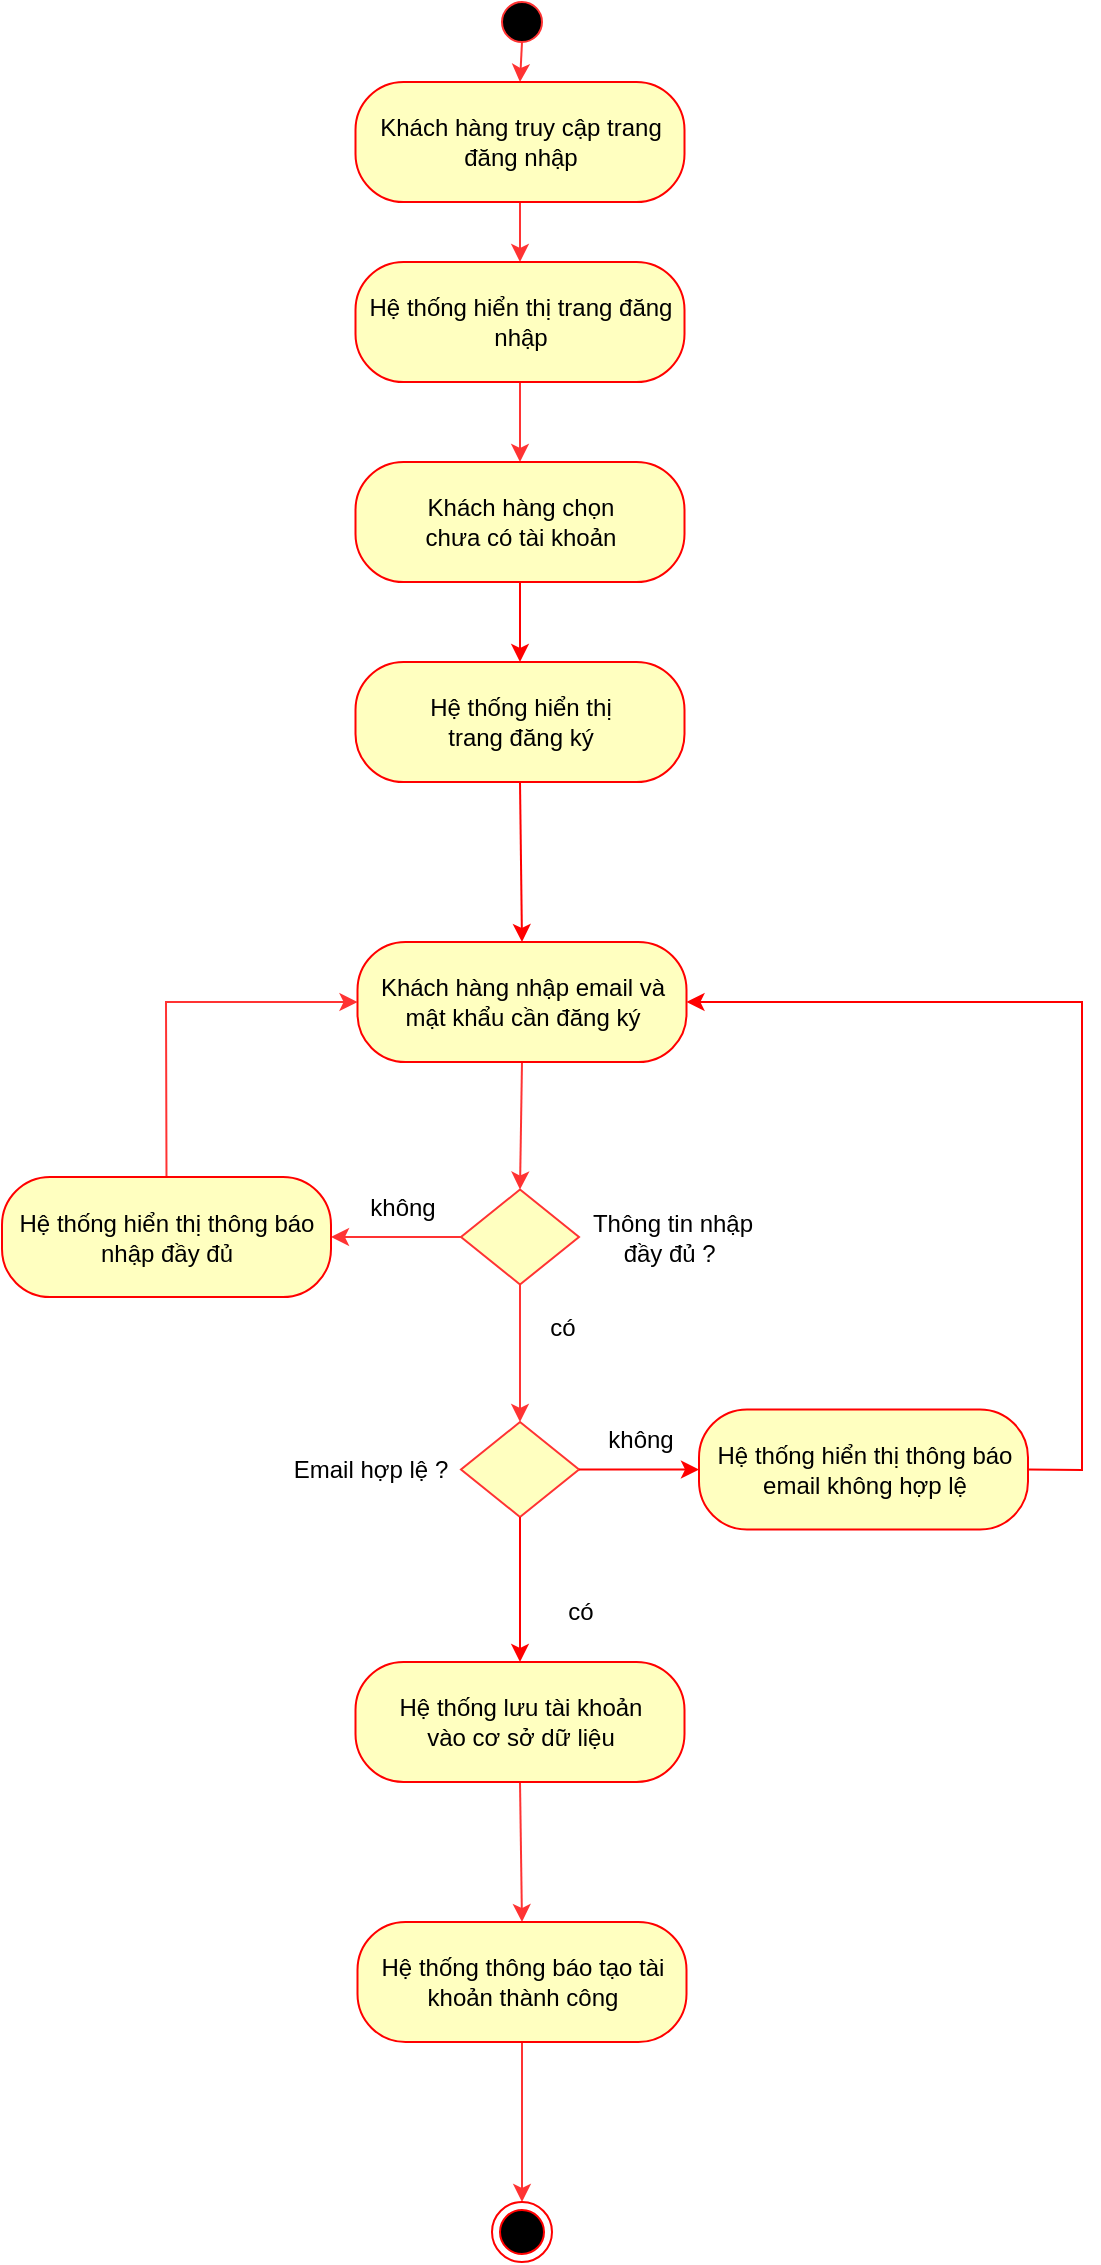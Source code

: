 <mxfile version="16.5.1" type="device"><diagram id="SbYjcef1PAgx3j7uBu6b" name="Trang-1"><mxGraphModel dx="1102" dy="905" grid="1" gridSize="10" guides="1" tooltips="1" connect="1" arrows="1" fold="1" page="1" pageScale="1" pageWidth="827" pageHeight="1169" math="0" shadow="0"><root><mxCell id="0"/><mxCell id="1" parent="0"/><mxCell id="55-_JhLpy4D9N4Fxlz5D-3" value="" style="ellipse;whiteSpace=wrap;html=1;aspect=fixed;fillColor=#000000;strokeColor=#FF3333;" parent="1" vertex="1"><mxGeometry x="430" y="20" width="20" height="20" as="geometry"/></mxCell><mxCell id="55-_JhLpy4D9N4Fxlz5D-4" value="" style="endArrow=classic;html=1;rounded=0;exitX=0.5;exitY=1;exitDx=0;exitDy=0;strokeColor=#FF3333;fillColor=#fff2cc;entryX=0.5;entryY=0;entryDx=0;entryDy=0;" parent="1" source="55-_JhLpy4D9N4Fxlz5D-3" target="5mwmEo1kPjf3RaatAZes-2" edge="1"><mxGeometry width="50" height="50" relative="1" as="geometry"><mxPoint x="430" y="270" as="sourcePoint"/><mxPoint x="440" y="70" as="targetPoint"/></mxGeometry></mxCell><mxCell id="55-_JhLpy4D9N4Fxlz5D-6" value="" style="endArrow=classic;html=1;rounded=0;exitX=0.5;exitY=1;exitDx=0;exitDy=0;strokeColor=#FF3333;fillColor=#fff2cc;entryX=0.5;entryY=0;entryDx=0;entryDy=0;" parent="1" source="5mwmEo1kPjf3RaatAZes-4" target="5mwmEo1kPjf3RaatAZes-5" edge="1"><mxGeometry width="50" height="50" relative="1" as="geometry"><mxPoint x="440" y="200" as="sourcePoint"/><mxPoint x="439" y="260" as="targetPoint"/></mxGeometry></mxCell><mxCell id="55-_JhLpy4D9N4Fxlz5D-11" value="" style="rhombus;whiteSpace=wrap;html=1;strokeColor=#FF3333;fillColor=#FFFFC0;" parent="1" vertex="1"><mxGeometry x="409.5" y="613.75" width="59" height="47.5" as="geometry"/></mxCell><mxCell id="55-_JhLpy4D9N4Fxlz5D-12" value="" style="endArrow=classic;html=1;rounded=0;exitX=0;exitY=0.5;exitDx=0;exitDy=0;strokeColor=#FF3333;fillColor=#fff2cc;entryX=1;entryY=0.5;entryDx=0;entryDy=0;" parent="1" source="55-_JhLpy4D9N4Fxlz5D-11" target="5mwmEo1kPjf3RaatAZes-9" edge="1"><mxGeometry width="50" height="50" relative="1" as="geometry"><mxPoint x="430" y="665" as="sourcePoint"/><mxPoint x="340" y="637.5" as="targetPoint"/></mxGeometry></mxCell><mxCell id="55-_JhLpy4D9N4Fxlz5D-14" value="" style="endArrow=classic;html=1;rounded=0;exitX=0.5;exitY=0;exitDx=0;exitDy=0;entryX=0;entryY=0.5;entryDx=0;entryDy=0;strokeColor=#FF3333;fillColor=#fff2cc;" parent="1" source="5mwmEo1kPjf3RaatAZes-9" target="5mwmEo1kPjf3RaatAZes-8" edge="1"><mxGeometry width="50" height="50" relative="1" as="geometry"><mxPoint x="280" y="607.5" as="sourcePoint"/><mxPoint x="380" y="520" as="targetPoint"/><Array as="points"><mxPoint x="262" y="520"/></Array></mxGeometry></mxCell><mxCell id="55-_JhLpy4D9N4Fxlz5D-15" value="không" style="text;html=1;align=center;verticalAlign=middle;resizable=0;points=[];autosize=1;strokeColor=none;fillColor=none;" parent="1" vertex="1"><mxGeometry x="349.5" y="607.5" width="60" height="30" as="geometry"/></mxCell><mxCell id="55-_JhLpy4D9N4Fxlz5D-16" value="" style="endArrow=classic;html=1;rounded=0;exitX=0.5;exitY=1;exitDx=0;exitDy=0;strokeColor=#FF3333;fillColor=#fff2cc;entryX=0.5;entryY=0;entryDx=0;entryDy=0;" parent="1" source="55-_JhLpy4D9N4Fxlz5D-11" target="PGs4kzG0g51TgUjWXcg7-6" edge="1"><mxGeometry width="50" height="50" relative="1" as="geometry"><mxPoint x="430" y="815" as="sourcePoint"/><mxPoint x="439" y="740" as="targetPoint"/></mxGeometry></mxCell><mxCell id="55-_JhLpy4D9N4Fxlz5D-18" value="" style="endArrow=classic;html=1;rounded=0;exitX=0.5;exitY=1;exitDx=0;exitDy=0;strokeColor=#FF3333;fillColor=#fff2cc;" parent="1" source="5mwmEo1kPjf3RaatAZes-13" edge="1" target="bp31Kc_AKBQg5Iha6Vgf-1"><mxGeometry width="50" height="50" relative="1" as="geometry"><mxPoint x="439" y="1030" as="sourcePoint"/><mxPoint x="439" y="1120" as="targetPoint"/></mxGeometry></mxCell><mxCell id="55-_JhLpy4D9N4Fxlz5D-21" value="có" style="text;html=1;align=center;verticalAlign=middle;resizable=0;points=[];autosize=1;strokeColor=none;fillColor=none;" parent="1" vertex="1"><mxGeometry x="440" y="667.5" width="40" height="30" as="geometry"/></mxCell><mxCell id="ec5d7jmFVPr2Ufx0kIQ2-3" value="" style="endArrow=classic;html=1;rounded=0;entryX=0.5;entryY=0;entryDx=0;entryDy=0;exitX=0.5;exitY=1;exitDx=0;exitDy=0;strokeColor=#FF3333;fillColor=#fff2cc;" parent="1" source="5mwmEo1kPjf3RaatAZes-2" target="5mwmEo1kPjf3RaatAZes-4" edge="1"><mxGeometry width="50" height="50" relative="1" as="geometry"><mxPoint x="440" y="120" as="sourcePoint"/><mxPoint x="440" y="150" as="targetPoint"/></mxGeometry></mxCell><mxCell id="mBMV8WK7bJIevz7Dcesu-1" value="" style="endArrow=classic;html=1;rounded=0;exitX=0.5;exitY=1;exitDx=0;exitDy=0;entryX=0.5;entryY=0;entryDx=0;entryDy=0;strokeColor=#FF3333;fillColor=#fff2cc;" parent="1" target="55-_JhLpy4D9N4Fxlz5D-11" edge="1"><mxGeometry width="50" height="50" relative="1" as="geometry"><mxPoint x="440" y="550" as="sourcePoint"/><mxPoint x="440" y="600" as="targetPoint"/></mxGeometry></mxCell><mxCell id="UeiGHaaVr6ts9gY5yGAC-1" value="Thông tin nhập&lt;br&gt;đầy đủ ?&amp;nbsp;" style="text;html=1;align=center;verticalAlign=middle;resizable=0;points=[];autosize=1;strokeColor=none;fillColor=none;" parent="1" vertex="1"><mxGeometry x="465" y="617.5" width="100" height="40" as="geometry"/></mxCell><mxCell id="UeiGHaaVr6ts9gY5yGAC-4" value="" style="endArrow=classic;html=1;rounded=0;strokeColor=#FF3333;exitX=0.5;exitY=1;exitDx=0;exitDy=0;entryX=0.5;entryY=0;entryDx=0;entryDy=0;fillColor=#fff2cc;" parent="1" source="5mwmEo1kPjf3RaatAZes-12" target="5mwmEo1kPjf3RaatAZes-13" edge="1"><mxGeometry width="50" height="50" relative="1" as="geometry"><mxPoint x="439" y="920" as="sourcePoint"/><mxPoint x="439" y="970" as="targetPoint"/></mxGeometry></mxCell><mxCell id="PGs4kzG0g51TgUjWXcg7-3" value="" style="endArrow=classic;html=1;rounded=0;exitX=0.5;exitY=1;exitDx=0;exitDy=0;strokeColor=#FF0000;entryX=0.5;entryY=0;entryDx=0;entryDy=0;" parent="1" source="5mwmEo1kPjf3RaatAZes-5" target="5mwmEo1kPjf3RaatAZes-7" edge="1"><mxGeometry width="50" height="50" relative="1" as="geometry"><mxPoint x="439" y="320" as="sourcePoint"/><mxPoint x="440" y="370" as="targetPoint"/></mxGeometry></mxCell><mxCell id="PGs4kzG0g51TgUjWXcg7-5" value="" style="endArrow=classic;html=1;rounded=0;strokeColor=#FF0000;exitX=0.5;exitY=1;exitDx=0;exitDy=0;entryX=0.5;entryY=0;entryDx=0;entryDy=0;" parent="1" source="5mwmEo1kPjf3RaatAZes-7" target="5mwmEo1kPjf3RaatAZes-8" edge="1"><mxGeometry width="50" height="50" relative="1" as="geometry"><mxPoint x="439" y="430" as="sourcePoint"/><mxPoint x="440" y="490" as="targetPoint"/></mxGeometry></mxCell><mxCell id="PGs4kzG0g51TgUjWXcg7-6" value="" style="rhombus;whiteSpace=wrap;html=1;strokeColor=#FF3333;fillColor=#FFFFC0;" parent="1" vertex="1"><mxGeometry x="409.5" y="730" width="59" height="47.5" as="geometry"/></mxCell><mxCell id="PGs4kzG0g51TgUjWXcg7-7" value="Email hợp lệ ?" style="text;html=1;align=center;verticalAlign=middle;resizable=0;points=[];autosize=1;strokeColor=none;fillColor=none;" parent="1" vertex="1"><mxGeometry x="314" y="738.75" width="100" height="30" as="geometry"/></mxCell><mxCell id="PGs4kzG0g51TgUjWXcg7-8" value="" style="endArrow=classic;html=1;rounded=0;strokeColor=#FF0000;exitX=0.5;exitY=1;exitDx=0;exitDy=0;entryX=0.5;entryY=0;entryDx=0;entryDy=0;" parent="1" source="PGs4kzG0g51TgUjWXcg7-6" target="5mwmEo1kPjf3RaatAZes-12" edge="1"><mxGeometry width="50" height="50" relative="1" as="geometry"><mxPoint x="440" y="730" as="sourcePoint"/><mxPoint x="439" y="860" as="targetPoint"/></mxGeometry></mxCell><mxCell id="PGs4kzG0g51TgUjWXcg7-9" value="" style="endArrow=classic;html=1;rounded=0;strokeColor=#FF0000;exitX=1;exitY=0.5;exitDx=0;exitDy=0;entryX=0;entryY=0.5;entryDx=0;entryDy=0;" parent="1" source="PGs4kzG0g51TgUjWXcg7-6" target="5mwmEo1kPjf3RaatAZes-11" edge="1"><mxGeometry width="50" height="50" relative="1" as="geometry"><mxPoint x="440" y="730" as="sourcePoint"/><mxPoint x="560" y="753.75" as="targetPoint"/><Array as="points"/></mxGeometry></mxCell><mxCell id="PGs4kzG0g51TgUjWXcg7-10" value="có" style="text;html=1;align=center;verticalAlign=middle;resizable=0;points=[];autosize=1;strokeColor=none;fillColor=none;" parent="1" vertex="1"><mxGeometry x="449" y="810" width="40" height="30" as="geometry"/></mxCell><mxCell id="PGs4kzG0g51TgUjWXcg7-13" value="không" style="text;html=1;align=center;verticalAlign=middle;resizable=0;points=[];autosize=1;strokeColor=none;fillColor=none;" parent="1" vertex="1"><mxGeometry x="468.5" y="723.75" width="60" height="30" as="geometry"/></mxCell><mxCell id="PGs4kzG0g51TgUjWXcg7-16" value="" style="endArrow=classic;html=1;rounded=0;strokeColor=#FF0000;exitX=1;exitY=0.5;exitDx=0;exitDy=0;entryX=1;entryY=0.5;entryDx=0;entryDy=0;" parent="1" source="5mwmEo1kPjf3RaatAZes-11" target="5mwmEo1kPjf3RaatAZes-8" edge="1"><mxGeometry width="50" height="50" relative="1" as="geometry"><mxPoint x="680" y="753.75" as="sourcePoint"/><mxPoint x="500" y="520" as="targetPoint"/><Array as="points"><mxPoint x="720" y="754"/><mxPoint x="720" y="520"/></Array></mxGeometry></mxCell><mxCell id="5mwmEo1kPjf3RaatAZes-2" value="Khách hàng truy cập trang đăng nhập" style="rounded=1;whiteSpace=wrap;html=1;arcSize=40;fontColor=#000000;fillColor=#ffffc0;strokeColor=#ff0000;" parent="1" vertex="1"><mxGeometry x="356.75" y="60" width="164.5" height="60" as="geometry"/></mxCell><mxCell id="5mwmEo1kPjf3RaatAZes-4" value="Hệ thống hiển thị trang đăng nhập" style="rounded=1;whiteSpace=wrap;html=1;arcSize=40;fontColor=#000000;fillColor=#ffffc0;strokeColor=#ff0000;" parent="1" vertex="1"><mxGeometry x="356.75" y="150" width="164.5" height="60" as="geometry"/></mxCell><mxCell id="5mwmEo1kPjf3RaatAZes-5" value="Khách hàng chọn &lt;br&gt;chưa có tài khoản" style="rounded=1;whiteSpace=wrap;html=1;arcSize=40;fontColor=#000000;fillColor=#ffffc0;strokeColor=#ff0000;" parent="1" vertex="1"><mxGeometry x="356.75" y="250" width="164.5" height="60" as="geometry"/></mxCell><mxCell id="5mwmEo1kPjf3RaatAZes-7" value="Hệ thống hiển thị &lt;br&gt;trang đăng ký" style="rounded=1;whiteSpace=wrap;html=1;arcSize=40;fontColor=#000000;fillColor=#ffffc0;strokeColor=#ff0000;" parent="1" vertex="1"><mxGeometry x="356.75" y="350" width="164.5" height="60" as="geometry"/></mxCell><mxCell id="5mwmEo1kPjf3RaatAZes-8" value="Khách hàng nhập email và mật khẩu cần đăng ký" style="rounded=1;whiteSpace=wrap;html=1;arcSize=40;fontColor=#000000;fillColor=#ffffc0;strokeColor=#ff0000;" parent="1" vertex="1"><mxGeometry x="357.75" y="490" width="164.5" height="60" as="geometry"/></mxCell><mxCell id="5mwmEo1kPjf3RaatAZes-9" value="Hệ thống hiển thị thông báo nhập đầy đủ" style="rounded=1;whiteSpace=wrap;html=1;arcSize=40;fontColor=#000000;fillColor=#ffffc0;strokeColor=#ff0000;" parent="1" vertex="1"><mxGeometry x="180" y="607.5" width="164.5" height="60" as="geometry"/></mxCell><mxCell id="5mwmEo1kPjf3RaatAZes-11" value="Hệ thống hiển thị thông báo email không hợp lệ" style="rounded=1;whiteSpace=wrap;html=1;arcSize=40;fontColor=#000000;fillColor=#ffffc0;strokeColor=#ff0000;" parent="1" vertex="1"><mxGeometry x="528.5" y="723.75" width="164.5" height="60" as="geometry"/></mxCell><mxCell id="5mwmEo1kPjf3RaatAZes-12" value="Hệ thống lưu tài khoản &lt;br&gt;vào cơ sở dữ liệu" style="rounded=1;whiteSpace=wrap;html=1;arcSize=40;fontColor=#000000;fillColor=#ffffc0;strokeColor=#ff0000;" parent="1" vertex="1"><mxGeometry x="356.75" y="850" width="164.5" height="60" as="geometry"/></mxCell><mxCell id="5mwmEo1kPjf3RaatAZes-13" value="Hệ thống thông báo tạo tài khoản thành công" style="rounded=1;whiteSpace=wrap;html=1;arcSize=40;fontColor=#000000;fillColor=#ffffc0;strokeColor=#ff0000;" parent="1" vertex="1"><mxGeometry x="357.75" y="980" width="164.5" height="60" as="geometry"/></mxCell><mxCell id="bp31Kc_AKBQg5Iha6Vgf-1" value="" style="ellipse;html=1;shape=endState;fillColor=#000000;strokeColor=#ff0000;" vertex="1" parent="1"><mxGeometry x="425" y="1120" width="30" height="30" as="geometry"/></mxCell></root></mxGraphModel></diagram></mxfile>